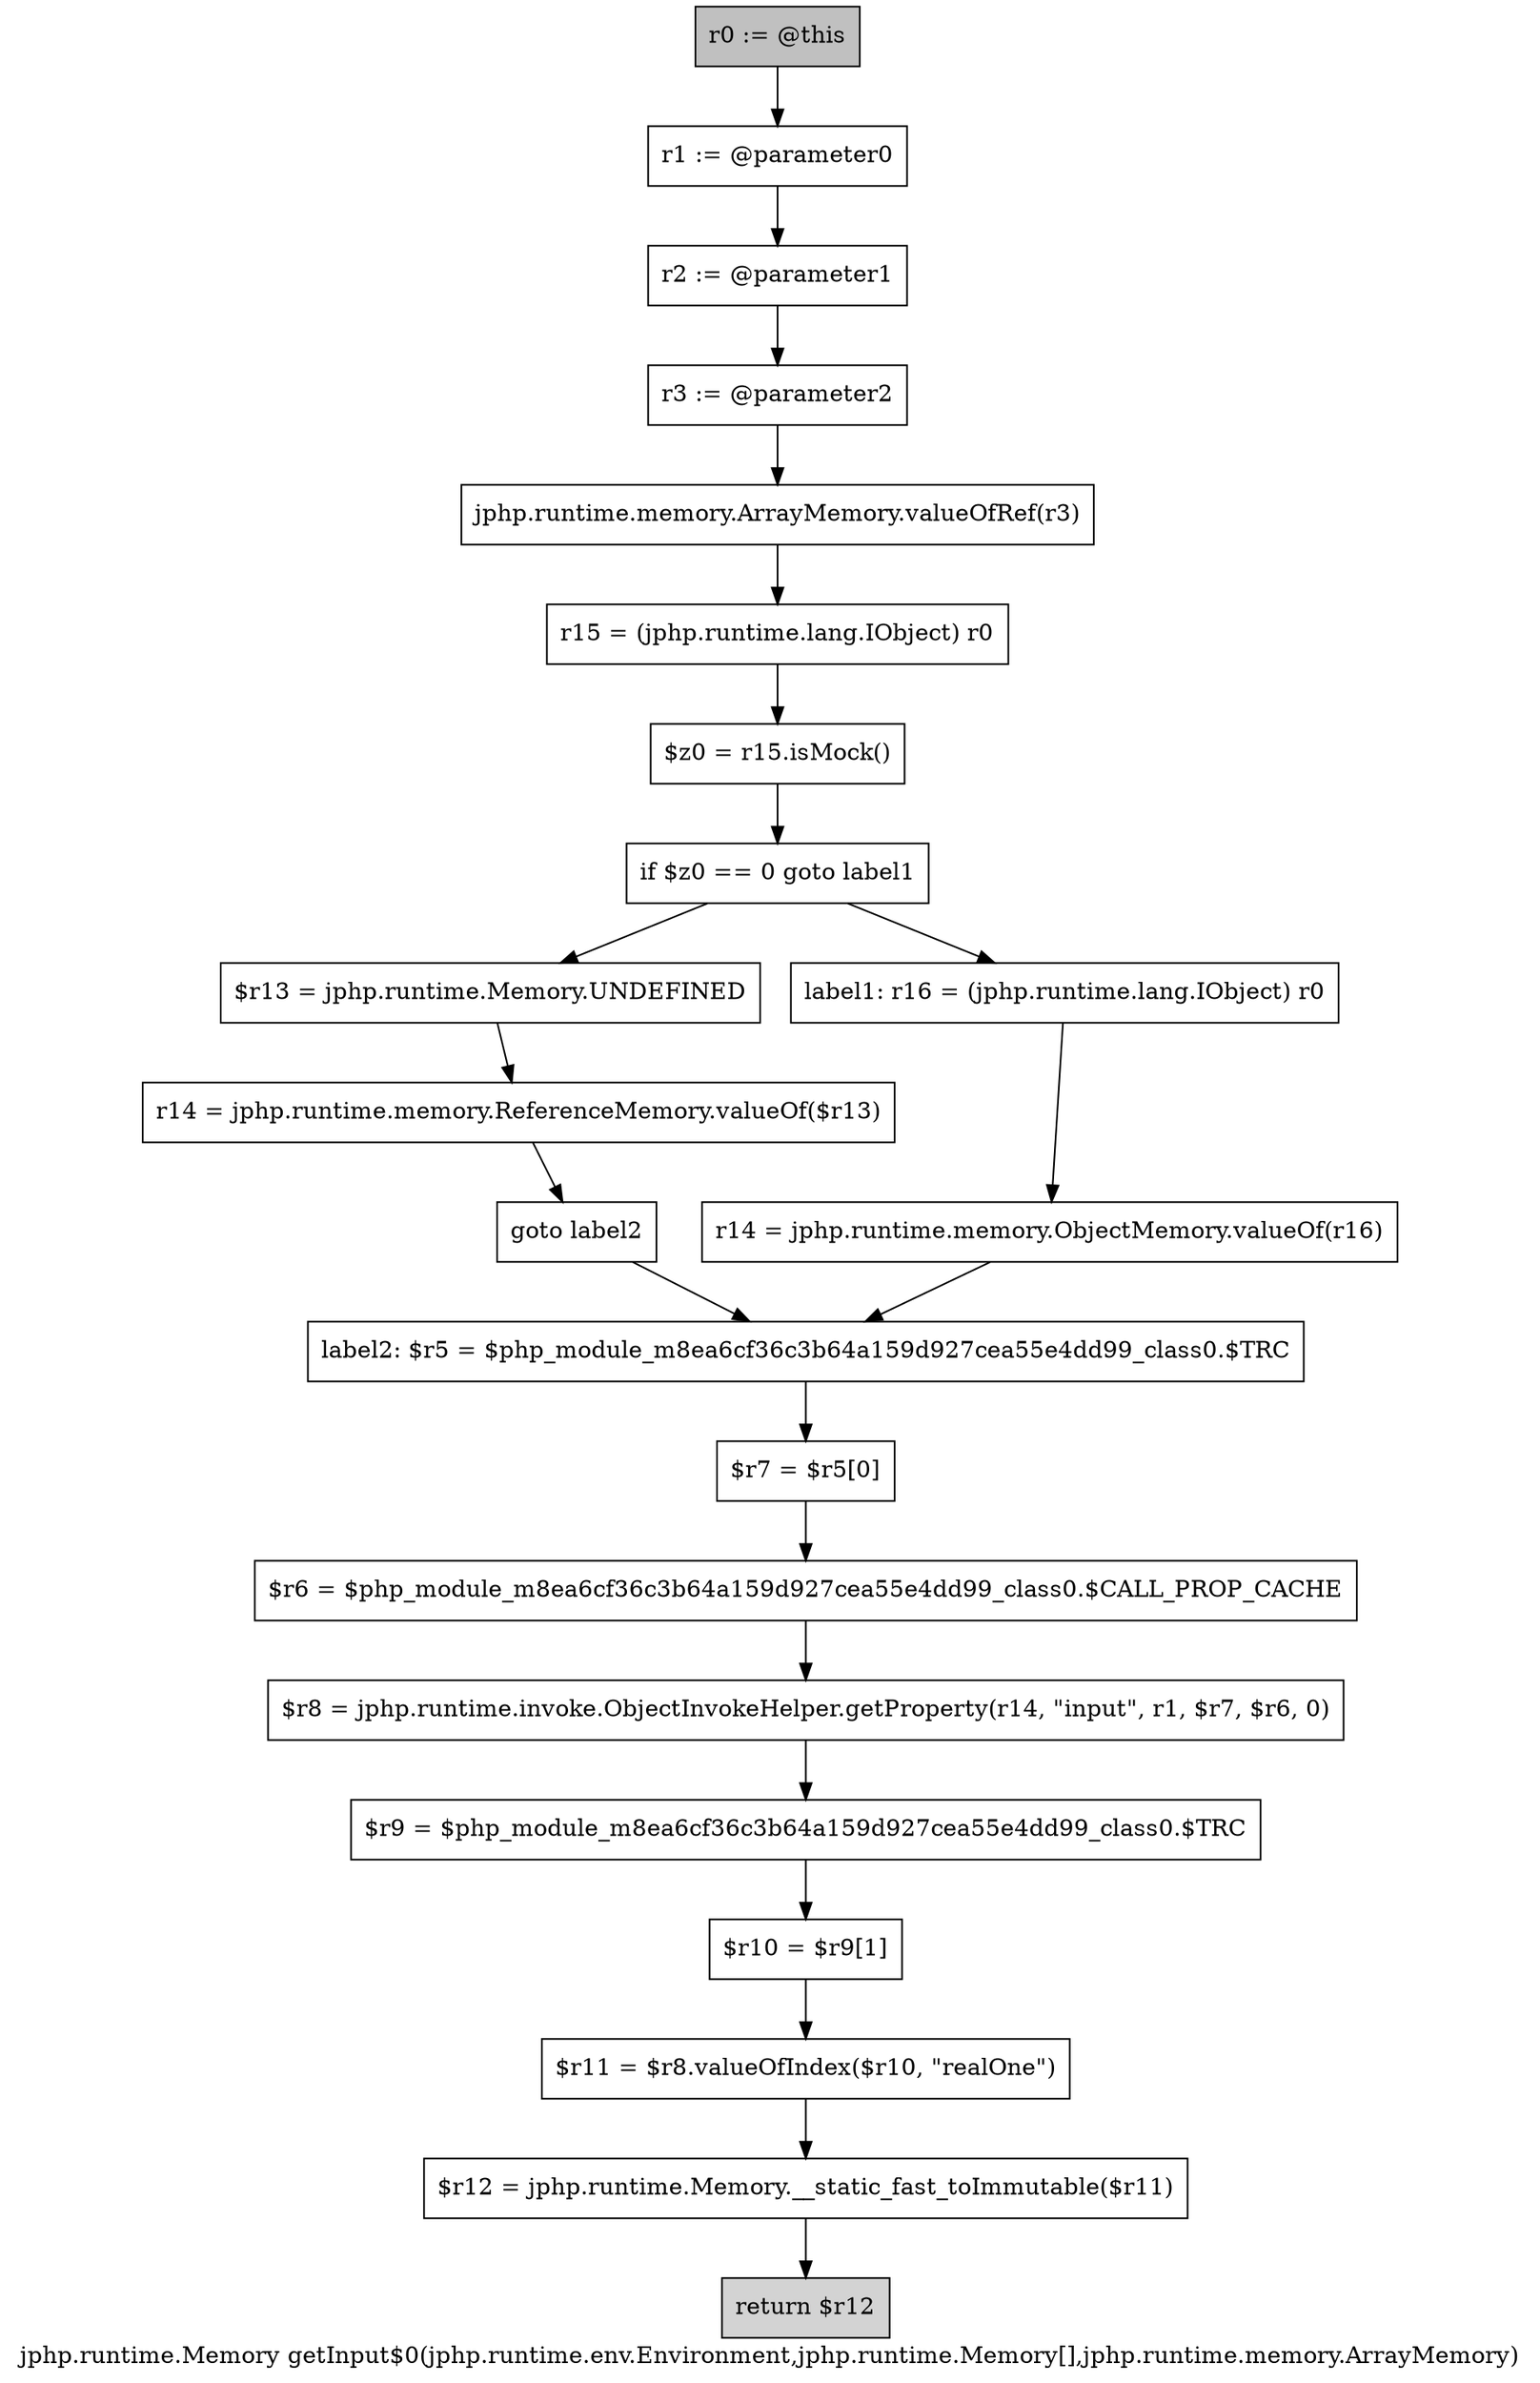 digraph "jphp.runtime.Memory getInput$0(jphp.runtime.env.Environment,jphp.runtime.Memory[],jphp.runtime.memory.ArrayMemory)" {
    label="jphp.runtime.Memory getInput$0(jphp.runtime.env.Environment,jphp.runtime.Memory[],jphp.runtime.memory.ArrayMemory)";
    node [shape=box];
    "0" [style=filled,fillcolor=gray,label="r0 := @this",];
    "1" [label="r1 := @parameter0",];
    "0"->"1";
    "2" [label="r2 := @parameter1",];
    "1"->"2";
    "3" [label="r3 := @parameter2",];
    "2"->"3";
    "4" [label="jphp.runtime.memory.ArrayMemory.valueOfRef(r3)",];
    "3"->"4";
    "5" [label="r15 = (jphp.runtime.lang.IObject) r0",];
    "4"->"5";
    "6" [label="$z0 = r15.isMock()",];
    "5"->"6";
    "7" [label="if $z0 == 0 goto label1",];
    "6"->"7";
    "8" [label="$r13 = jphp.runtime.Memory.UNDEFINED",];
    "7"->"8";
    "11" [label="label1: r16 = (jphp.runtime.lang.IObject) r0",];
    "7"->"11";
    "9" [label="r14 = jphp.runtime.memory.ReferenceMemory.valueOf($r13)",];
    "8"->"9";
    "10" [label="goto label2",];
    "9"->"10";
    "13" [label="label2: $r5 = $php_module_m8ea6cf36c3b64a159d927cea55e4dd99_class0.$TRC",];
    "10"->"13";
    "12" [label="r14 = jphp.runtime.memory.ObjectMemory.valueOf(r16)",];
    "11"->"12";
    "12"->"13";
    "14" [label="$r7 = $r5[0]",];
    "13"->"14";
    "15" [label="$r6 = $php_module_m8ea6cf36c3b64a159d927cea55e4dd99_class0.$CALL_PROP_CACHE",];
    "14"->"15";
    "16" [label="$r8 = jphp.runtime.invoke.ObjectInvokeHelper.getProperty(r14, \"input\", r1, $r7, $r6, 0)",];
    "15"->"16";
    "17" [label="$r9 = $php_module_m8ea6cf36c3b64a159d927cea55e4dd99_class0.$TRC",];
    "16"->"17";
    "18" [label="$r10 = $r9[1]",];
    "17"->"18";
    "19" [label="$r11 = $r8.valueOfIndex($r10, \"realOne\")",];
    "18"->"19";
    "20" [label="$r12 = jphp.runtime.Memory.__static_fast_toImmutable($r11)",];
    "19"->"20";
    "21" [style=filled,fillcolor=lightgray,label="return $r12",];
    "20"->"21";
}
